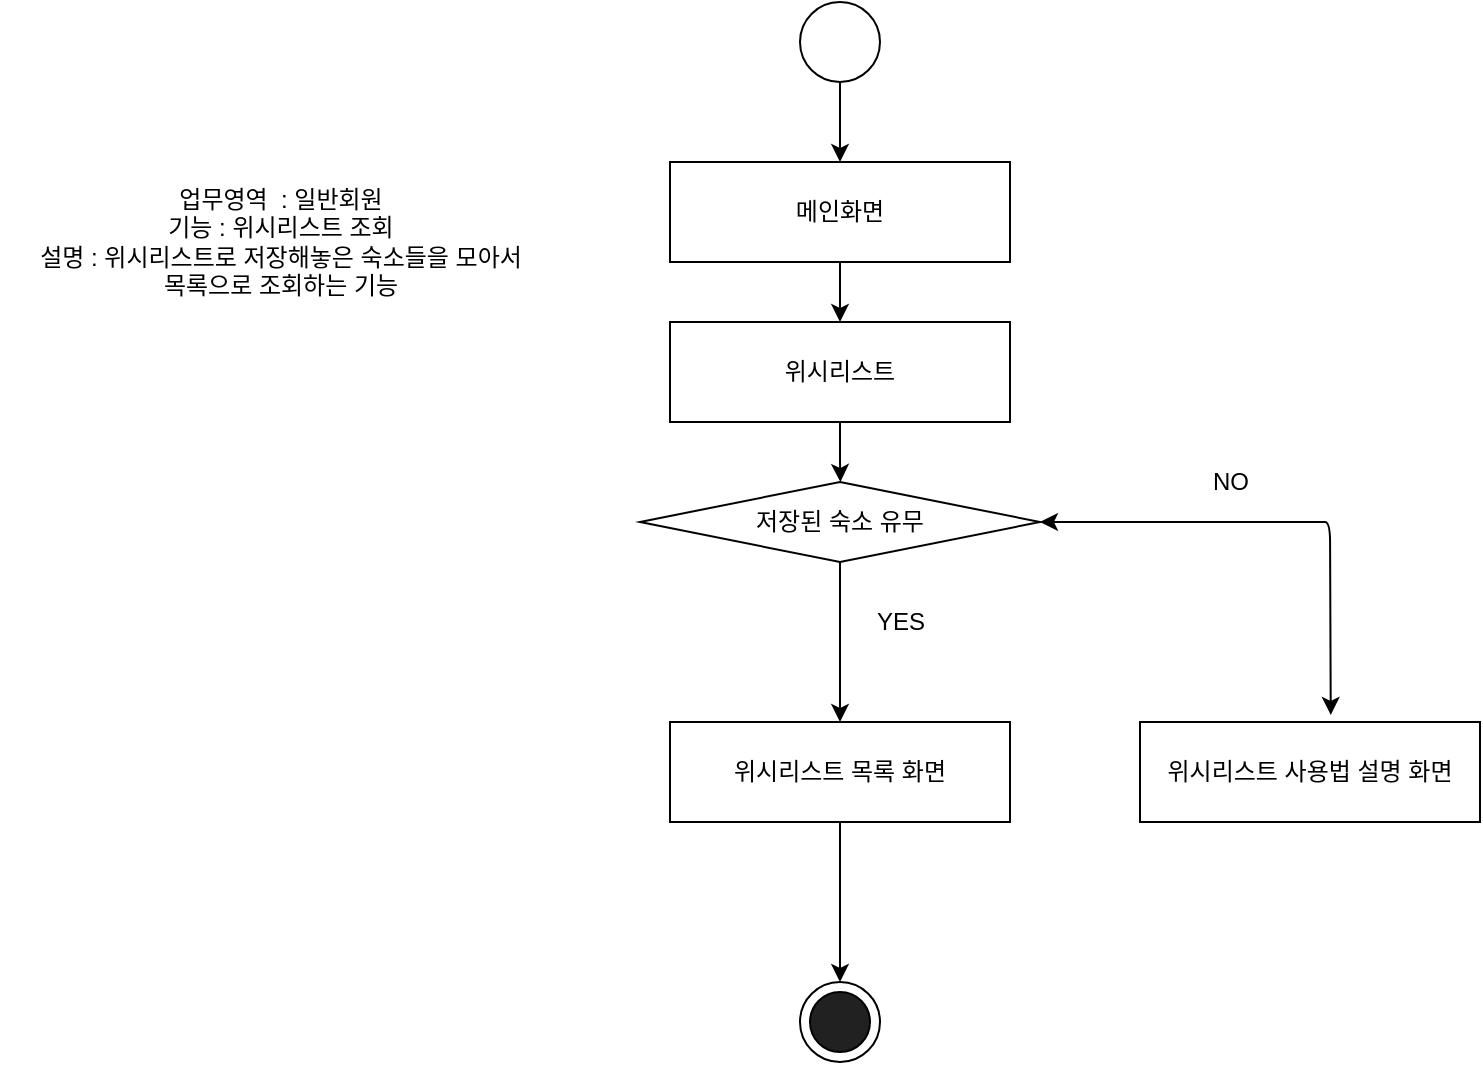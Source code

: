<mxfile version="12.4.3" type="device" pages="1"><diagram id="Oa9L7knZ7J5j9yQcJq86" name="Page-1"><mxGraphModel dx="1146" dy="457" grid="1" gridSize="10" guides="1" tooltips="1" connect="1" arrows="1" fold="1" page="1" pageScale="1" pageWidth="827" pageHeight="1169" math="0" shadow="0"><root><mxCell id="0"/><mxCell id="1" parent="0"/><mxCell id="E6Z8HjIN5yPOnwhXo9if-9" value="" style="edgeStyle=orthogonalEdgeStyle;rounded=0;orthogonalLoop=1;jettySize=auto;html=1;" parent="1" source="E6Z8HjIN5yPOnwhXo9if-1" edge="1"><mxGeometry relative="1" as="geometry"><mxPoint x="440" y="100" as="targetPoint"/></mxGeometry></mxCell><mxCell id="E6Z8HjIN5yPOnwhXo9if-1" value="" style="ellipse;whiteSpace=wrap;html=1;aspect=fixed;" parent="1" vertex="1"><mxGeometry x="420" y="20" width="40" height="40" as="geometry"/></mxCell><mxCell id="E6Z8HjIN5yPOnwhXo9if-12" value="" style="edgeStyle=orthogonalEdgeStyle;rounded=0;orthogonalLoop=1;jettySize=auto;html=1;" parent="1" source="E6Z8HjIN5yPOnwhXo9if-10" target="E6Z8HjIN5yPOnwhXo9if-11" edge="1"><mxGeometry relative="1" as="geometry"/></mxCell><mxCell id="E6Z8HjIN5yPOnwhXo9if-10" value="메인화면" style="rounded=0;whiteSpace=wrap;html=1;" parent="1" vertex="1"><mxGeometry x="355" y="100" width="170" height="50" as="geometry"/></mxCell><mxCell id="E6Z8HjIN5yPOnwhXo9if-14" value="" style="edgeStyle=orthogonalEdgeStyle;rounded=0;orthogonalLoop=1;jettySize=auto;html=1;" parent="1" source="E6Z8HjIN5yPOnwhXo9if-11" edge="1"><mxGeometry relative="1" as="geometry"><mxPoint x="440.207" y="260.0" as="targetPoint"/></mxGeometry></mxCell><mxCell id="E6Z8HjIN5yPOnwhXo9if-11" value="위시리스트" style="rounded=0;whiteSpace=wrap;html=1;" parent="1" vertex="1"><mxGeometry x="355" y="180" width="170" height="50" as="geometry"/></mxCell><mxCell id="E6Z8HjIN5yPOnwhXo9if-19" value="" style="edgeStyle=orthogonalEdgeStyle;rounded=0;orthogonalLoop=1;jettySize=auto;html=1;" parent="1" source="E6Z8HjIN5yPOnwhXo9if-17" edge="1"><mxGeometry relative="1" as="geometry"><mxPoint x="440" y="380" as="targetPoint"/></mxGeometry></mxCell><mxCell id="E6Z8HjIN5yPOnwhXo9if-17" value="저장된 숙소 유무" style="rhombus;whiteSpace=wrap;html=1;" parent="1" vertex="1"><mxGeometry x="340" y="260" width="200" height="40" as="geometry"/></mxCell><mxCell id="E6Z8HjIN5yPOnwhXo9if-27" value="YES" style="text;html=1;align=center;verticalAlign=middle;resizable=0;points=[];;autosize=1;" parent="1" vertex="1"><mxGeometry x="450" y="320" width="40" height="20" as="geometry"/></mxCell><mxCell id="E6Z8HjIN5yPOnwhXo9if-28" value="NO" style="text;html=1;align=center;verticalAlign=middle;resizable=0;points=[];;autosize=1;" parent="1" vertex="1"><mxGeometry x="620" y="250" width="30" height="20" as="geometry"/></mxCell><mxCell id="E6Z8HjIN5yPOnwhXo9if-38" value="&lt;div&gt;업무영역&amp;nbsp; : 일반회원&lt;/div&gt;&lt;div&gt;기능 : 위시리스트 조회&lt;/div&gt;&lt;div&gt;설명 : 위시리스트로 저장해놓은 숙소들을 모아서&lt;/div&gt;&lt;div&gt;목록으로 조회하는 기능&lt;/div&gt;" style="text;html=1;align=center;verticalAlign=middle;resizable=0;points=[];;autosize=1;" parent="1" vertex="1"><mxGeometry x="20" y="110" width="280" height="60" as="geometry"/></mxCell><mxCell id="JlsSkcfzn30z9gqGYvn--3" value="위시리스트 사용법 설명 화면" style="rounded=0;whiteSpace=wrap;html=1;" vertex="1" parent="1"><mxGeometry x="590" y="380" width="170" height="50" as="geometry"/></mxCell><mxCell id="JlsSkcfzn30z9gqGYvn--5" value="" style="endArrow=classic;startArrow=classic;html=1;entryX=0.561;entryY=-0.071;entryDx=0;entryDy=0;entryPerimeter=0;" edge="1" parent="1" target="JlsSkcfzn30z9gqGYvn--3"><mxGeometry width="50" height="50" relative="1" as="geometry"><mxPoint x="540" y="280" as="sourcePoint"/><mxPoint x="590" y="230" as="targetPoint"/><Array as="points"><mxPoint x="675" y="280"/><mxPoint x="685" y="280"/></Array></mxGeometry></mxCell><mxCell id="JlsSkcfzn30z9gqGYvn--6" value="" style="group" vertex="1" connectable="0" parent="1"><mxGeometry x="420" y="510" width="40" height="40" as="geometry"/></mxCell><mxCell id="E6Z8HjIN5yPOnwhXo9if-31" value="" style="ellipse;whiteSpace=wrap;html=1;aspect=fixed;" parent="JlsSkcfzn30z9gqGYvn--6" vertex="1"><mxGeometry width="40" height="40" as="geometry"/></mxCell><mxCell id="E6Z8HjIN5yPOnwhXo9if-33" value="" style="ellipse;whiteSpace=wrap;html=1;aspect=fixed;fillColor=#212121;" parent="JlsSkcfzn30z9gqGYvn--6" vertex="1"><mxGeometry x="5" y="5" width="30" height="30" as="geometry"/></mxCell><mxCell id="JlsSkcfzn30z9gqGYvn--14" value="" style="edgeStyle=orthogonalEdgeStyle;rounded=0;orthogonalLoop=1;jettySize=auto;html=1;" edge="1" parent="1" source="JlsSkcfzn30z9gqGYvn--12"><mxGeometry relative="1" as="geometry"><mxPoint x="440" y="510" as="targetPoint"/></mxGeometry></mxCell><mxCell id="JlsSkcfzn30z9gqGYvn--12" value="위시리스트 목록 화면" style="rounded=0;whiteSpace=wrap;html=1;" vertex="1" parent="1"><mxGeometry x="355" y="380" width="170" height="50" as="geometry"/></mxCell></root></mxGraphModel></diagram></mxfile>